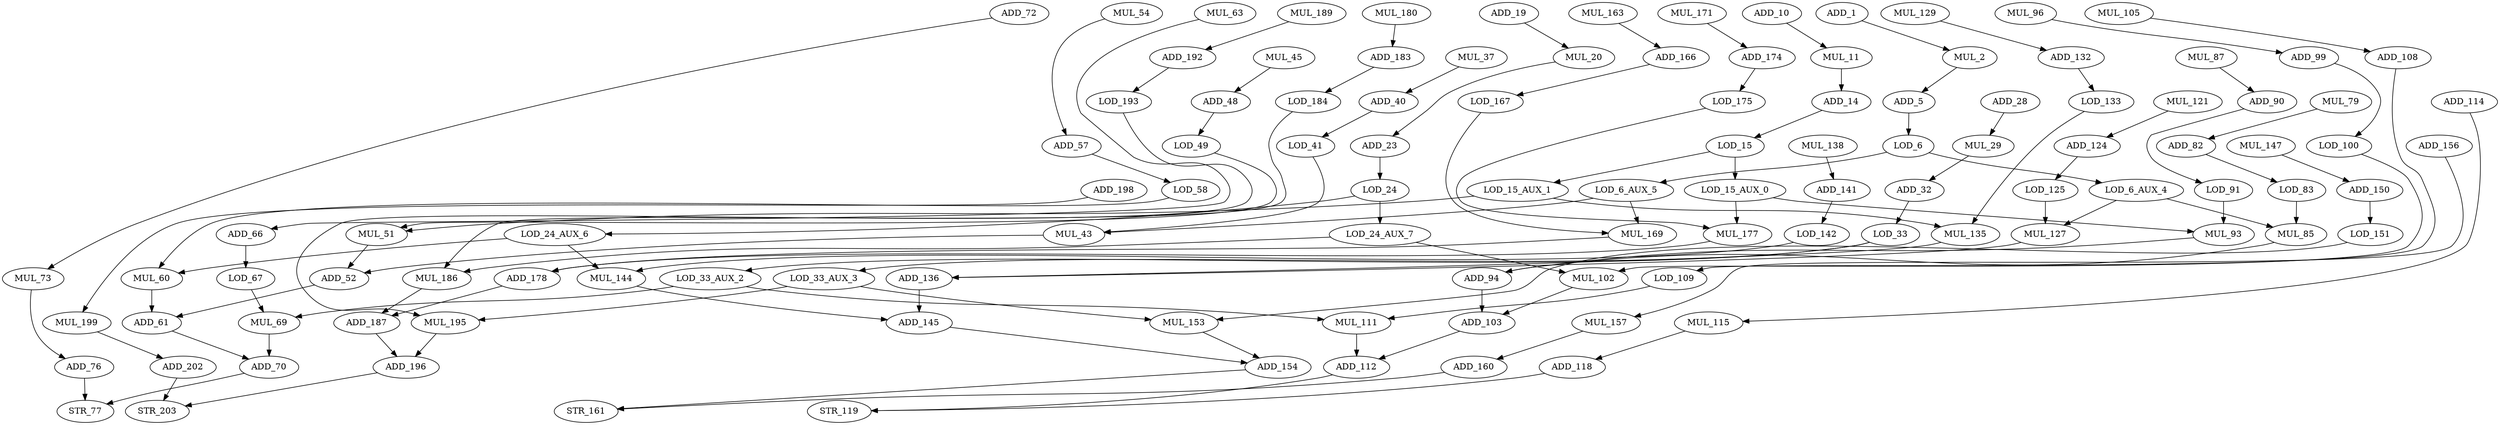 digraph G {
    ADD_61;
    ADD_70;
    ADD_192;
    LOD_193;
    LOD_41;
    MUL_43;
    ADD_154;
    STR_161;
    ADD_112;
    STR_119;
    ADD_57;
    LOD_58;
    MUL_85;
    ADD_94;
    MUL_177;
    ADD_178;
    LOD_15_AUX_0;
    MUL_93;
    ADD_48;
    LOD_49;
    ADD_103;
    LOD_100;
    MUL_102;
    LOD_33_AUX_2;
    MUL_69;
    MUL_111;
    ADD_118;
    MUL_2;
    ADD_5;
    ADD_141;
    LOD_142;
    ADD_183;
    LOD_184;
    ADD_150;
    LOD_151;
    ADD_198;
    MUL_199;
    LOD_15;
    LOD_15_AUX_1;
    MUL_121;
    ADD_124;
    MUL_45;
    LOD_125;
    MUL_127;
    LOD_91;
    LOD_133;
    MUL_135;
    LOD_33_AUX_3;
    MUL_153;
    MUL_195;
    ADD_90;
    MUL_171;
    ADD_174;
    LOD_6;
    LOD_24_AUX_6;
    MUL_60;
    MUL_144;
    MUL_29;
    ADD_32;
    LOD_6_AUX_4;
    LOD_6_AUX_5;
    ADD_52;
    MUL_96;
    ADD_99;
    LOD_33;
    MUL_37;
    ADD_40;
    MUL_79;
    ADD_82;
    ADD_136;
    ADD_1;
    ADD_72;
    MUL_73;
    MUL_51;
    ADD_156;
    MUL_157;
    ADD_66;
    LOD_67;
    ADD_14;
    LOD_175;
    MUL_87;
    ADD_23;
    LOD_24;
    MUL_163;
    ADD_166;
    MUL_105;
    ADD_108;
    ADD_145;
    MUL_169;
    MUL_186;
    ADD_187;
    MUL_20;
    MUL_115;
    LOD_167;
    LOD_109;
    MUL_63;
    ADD_132;
    MUL_138;
    ADD_202;
    STR_203;
    MUL_11;
    LOD_83;
    MUL_129;
    ADD_196;
    MUL_54;
    ADD_76;
    MUL_147;
    ADD_160;
    ADD_28;
    ADD_19;
    ADD_10;
    STR_77;
    LOD_24_AUX_7;
    ADD_114;
    MUL_180;
    MUL_189;
    ADD_61 -> ADD_70 [weight=0];
    ADD_70 -> STR_77 [weight=0];
    ADD_192 -> LOD_193 [weight=0];
    LOD_193 -> MUL_195 [weight=0];
    LOD_41 -> MUL_43 [weight=0];
    MUL_43 -> ADD_52 [weight=0];
    ADD_154 -> STR_161 [weight=0];
    ADD_112 -> STR_119 [weight=0];
    ADD_57 -> LOD_58 [weight=0];
    LOD_58 -> MUL_60 [weight=0];
    MUL_85 -> ADD_94 [weight=0];
    ADD_94 -> ADD_103 [weight=7];
    MUL_177 -> ADD_178 [weight=0];
    ADD_178 -> ADD_187 [weight=0];
    LOD_15_AUX_0 -> MUL_93 [weight=0];
    LOD_15_AUX_0 -> MUL_177 [weight=0];
    MUL_93 -> ADD_94 [weight=0];
    ADD_48 -> LOD_49 [weight=0];
    LOD_49 -> MUL_51 [weight=0];
    ADD_103 -> ADD_112 [weight=0];
    LOD_100 -> MUL_102 [weight=0];
    MUL_102 -> ADD_103 [weight=0];
    LOD_33_AUX_2 -> MUL_69 [weight=0];
    LOD_33_AUX_2 -> MUL_111 [weight=0];
    MUL_69 -> ADD_70 [weight=3];
    MUL_111 -> ADD_112 [weight=1];
    ADD_118 -> STR_119 [weight=0];
    MUL_2 -> ADD_5 [weight=0];
    ADD_5 -> LOD_6 [weight=0];
    ADD_141 -> LOD_142 [weight=0];
    LOD_142 -> MUL_144 [weight=0];
    ADD_183 -> LOD_184 [weight=0];
    LOD_184 -> MUL_186 [weight=0];
    ADD_150 -> LOD_151 [weight=0];
    LOD_151 -> MUL_153 [weight=0];
    ADD_198 -> MUL_199 [weight=0];
    MUL_199 -> ADD_202 [weight=0];
    LOD_15 -> LOD_15_AUX_0 [weight=1];
    LOD_15 -> LOD_15_AUX_1 [weight=0];
    LOD_15_AUX_1 -> MUL_51 [weight=0];
    LOD_15_AUX_1 -> MUL_135 [weight=0];
    MUL_121 -> ADD_124 [weight=0];
    ADD_124 -> LOD_125 [weight=0];
    MUL_45 -> ADD_48 [weight=0];
    LOD_125 -> MUL_127 [weight=3];
    MUL_127 -> ADD_136 [weight=0];
    LOD_91 -> MUL_93 [weight=3];
    LOD_133 -> MUL_135 [weight=0];
    MUL_135 -> ADD_136 [weight=0];
    LOD_33_AUX_3 -> MUL_153 [weight=0];
    LOD_33_AUX_3 -> MUL_195 [weight=0];
    MUL_153 -> ADD_154 [weight=0];
    MUL_195 -> ADD_196 [weight=1];
    ADD_90 -> LOD_91 [weight=0];
    MUL_171 -> ADD_174 [weight=0];
    ADD_174 -> LOD_175 [weight=0];
    LOD_6 -> LOD_6_AUX_4 [weight=0];
    LOD_6 -> LOD_6_AUX_5 [weight=0];
    LOD_24_AUX_6 -> MUL_60 [weight=0];
    LOD_24_AUX_6 -> MUL_144 [weight=0];
    MUL_60 -> ADD_61 [weight=4];
    MUL_144 -> ADD_145 [weight=0];
    MUL_29 -> ADD_32 [weight=0];
    ADD_32 -> LOD_33 [weight=0];
    LOD_6_AUX_4 -> MUL_85 [weight=0];
    LOD_6_AUX_4 -> MUL_127 [weight=0];
    LOD_6_AUX_5 -> MUL_43 [weight=0];
    LOD_6_AUX_5 -> MUL_169 [weight=0];
    ADD_52 -> ADD_61 [weight=0];
    MUL_96 -> ADD_99 [weight=0];
    ADD_99 -> LOD_100 [weight=0];
    LOD_33 -> LOD_33_AUX_2 [weight=0];
    LOD_33 -> LOD_33_AUX_3 [weight=0];
    MUL_37 -> ADD_40 [weight=0];
    ADD_40 -> LOD_41 [weight=0];
    MUL_79 -> ADD_82 [weight=0];
    ADD_82 -> LOD_83 [weight=0];
    ADD_136 -> ADD_145 [weight=1];
    ADD_1 -> MUL_2 [weight=0];
    ADD_72 -> MUL_73 [weight=0];
    MUL_73 -> ADD_76 [weight=0];
    MUL_51 -> ADD_52 [weight=0];
    ADD_156 -> MUL_157 [weight=0];
    MUL_157 -> ADD_160 [weight=0];
    ADD_66 -> LOD_67 [weight=1];
    LOD_67 -> MUL_69 [weight=0];
    ADD_14 -> LOD_15 [weight=0];
    LOD_175 -> MUL_177 [weight=0];
    MUL_87 -> ADD_90 [weight=0];
    ADD_23 -> LOD_24 [weight=1];
    LOD_24 -> LOD_24_AUX_7 [weight=3];
    LOD_24 -> LOD_24_AUX_6 [weight=0];
    MUL_163 -> ADD_166 [weight=0];
    ADD_166 -> LOD_167 [weight=0];
    MUL_105 -> ADD_108 [weight=0];
    ADD_108 -> LOD_109 [weight=0];
    ADD_145 -> ADD_154 [weight=0];
    MUL_169 -> ADD_178 [weight=0];
    MUL_186 -> ADD_187 [weight=0];
    ADD_187 -> ADD_196 [weight=1];
    MUL_20 -> ADD_23 [weight=0];
    MUL_115 -> ADD_118 [weight=0];
    LOD_167 -> MUL_169 [weight=0];
    LOD_109 -> MUL_111 [weight=0];
    MUL_63 -> ADD_66 [weight=0];
    ADD_132 -> LOD_133 [weight=0];
    MUL_138 -> ADD_141 [weight=0];
    ADD_202 -> STR_203 [weight=0];
    MUL_11 -> ADD_14 [weight=3];
    LOD_83 -> MUL_85 [weight=0];
    MUL_129 -> ADD_132 [weight=0];
    ADD_196 -> STR_203 [weight=0];
    MUL_54 -> ADD_57 [weight=0];
    ADD_76 -> STR_77 [weight=0];
    MUL_147 -> ADD_150 [weight=0];
    ADD_160 -> STR_161 [weight=0];
    ADD_28 -> MUL_29 [weight=0];
    ADD_19 -> MUL_20 [weight=0];
    ADD_10 -> MUL_11 [weight=0];
    LOD_24_AUX_7 -> MUL_102 [weight=0];
    LOD_24_AUX_7 -> MUL_186 [weight=0];
    ADD_114 -> MUL_115 [weight=0];
    MUL_180 -> ADD_183 [weight=0];
    MUL_189 -> ADD_192 [weight=0];
}
